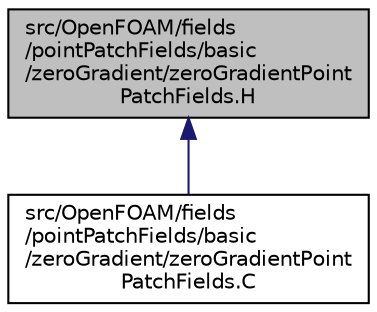 digraph "src/OpenFOAM/fields/pointPatchFields/basic/zeroGradient/zeroGradientPointPatchFields.H"
{
  bgcolor="transparent";
  edge [fontname="Helvetica",fontsize="10",labelfontname="Helvetica",labelfontsize="10"];
  node [fontname="Helvetica",fontsize="10",shape=record];
  Node1 [label="src/OpenFOAM/fields\l/pointPatchFields/basic\l/zeroGradient/zeroGradientPoint\lPatchFields.H",height=0.2,width=0.4,color="black", fillcolor="grey75", style="filled", fontcolor="black"];
  Node1 -> Node2 [dir="back",color="midnightblue",fontsize="10",style="solid",fontname="Helvetica"];
  Node2 [label="src/OpenFOAM/fields\l/pointPatchFields/basic\l/zeroGradient/zeroGradientPoint\lPatchFields.C",height=0.2,width=0.4,color="black",URL="$a08231.html"];
}
